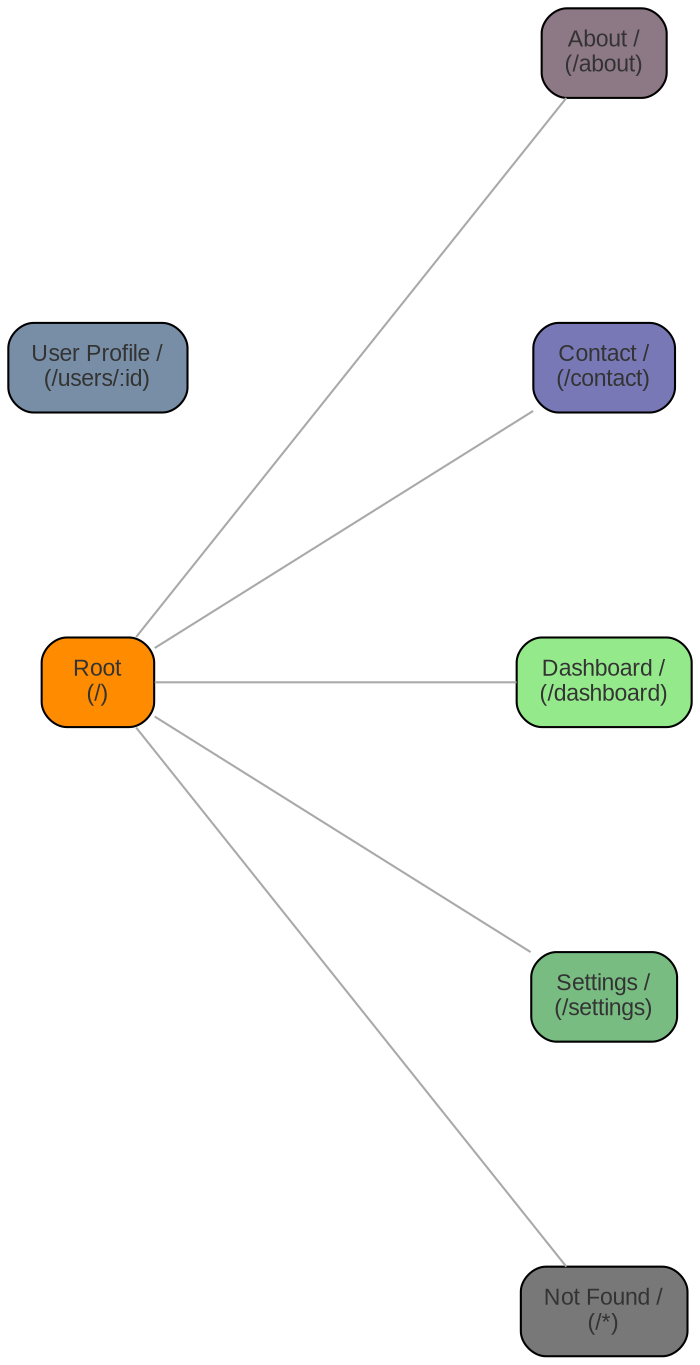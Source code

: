 digraph "AngularFlows" {
  rankdir = "LR";
  splines = "polyline";
  nodesep = 1.5;
  ranksep = 2.2;
  overlap = false;
  concentrate = false;
  edge [
    fontname = "Arial";
    fontsize = 9;
  ];
  node [
    shape = "box";
    style = "filled,rounded";
    fontname = "Arial";
    fontsize = 11;
    margin = "0.15,0.1";
    height = 0.6;
  ];
  "/" [
    label = "Root\n(/)";
    fillcolor = "#FF8C00";
    fontcolor = "#333333";
  ];
  "/about" [
    label = "About /\n(/about)";
    fillcolor = "#8d7885";
    fontcolor = "#333333";
  ];
  "/contact" [
    label = "Contact /\n(/contact)";
    fillcolor = "#7878b7";
    fontcolor = "#333333";
  ];
  "/users/id" [
    label = "User Profile /\n(/users/:id)";
    fillcolor = "#788ea6";
    fontcolor = "#333333";
  ];
  "/dashboard" [
    label = "Dashboard /\n(/dashboard)";
    fillcolor = "#94ea8a";
    fontcolor = "#333333";
  ];
  "/settings" [
    label = "Settings /\n(/settings)";
    fillcolor = "#78bc82";
    fontcolor = "#333333";
  ];
  "/*" [
    label = "Not Found /\n(/*)";
    fillcolor = "#787878";
    fontcolor = "#333333";
  ];
  "/" -> "/about" [
    label = "";
    color = "#A9A9A9";
    arrowhead = "none";
  ];
  "/" -> "/contact" [
    label = "";
    color = "#A9A9A9";
    arrowhead = "none";
  ];
  "/" -> "/dashboard" [
    label = "";
    color = "#A9A9A9";
    arrowhead = "none";
  ];
  "/" -> "/settings" [
    label = "";
    color = "#A9A9A9";
    arrowhead = "none";
  ];
  "/" -> "/*" [
    label = "";
    color = "#A9A9A9";
    arrowhead = "none";
  ];
}